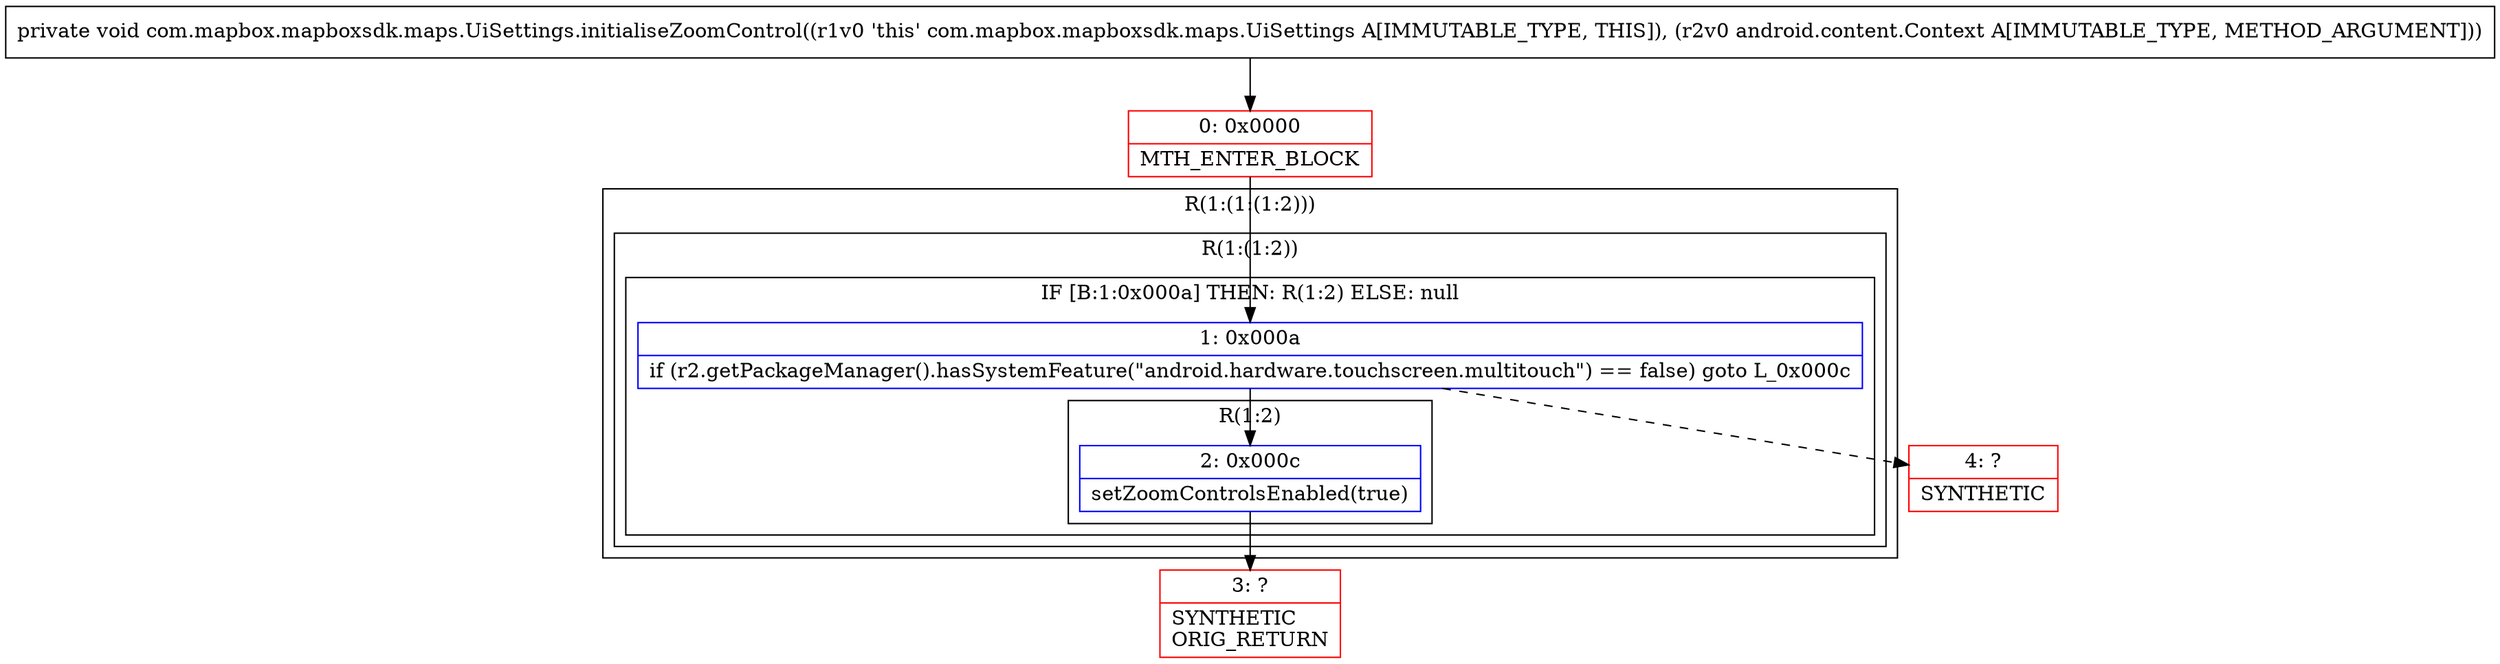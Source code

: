 digraph "CFG forcom.mapbox.mapboxsdk.maps.UiSettings.initialiseZoomControl(Landroid\/content\/Context;)V" {
subgraph cluster_Region_1386741362 {
label = "R(1:(1:(1:2)))";
node [shape=record,color=blue];
subgraph cluster_Region_953089661 {
label = "R(1:(1:2))";
node [shape=record,color=blue];
subgraph cluster_IfRegion_1429705411 {
label = "IF [B:1:0x000a] THEN: R(1:2) ELSE: null";
node [shape=record,color=blue];
Node_1 [shape=record,label="{1\:\ 0x000a|if (r2.getPackageManager().hasSystemFeature(\"android.hardware.touchscreen.multitouch\") == false) goto L_0x000c\l}"];
subgraph cluster_Region_1068138262 {
label = "R(1:2)";
node [shape=record,color=blue];
Node_2 [shape=record,label="{2\:\ 0x000c|setZoomControlsEnabled(true)\l}"];
}
}
}
}
Node_0 [shape=record,color=red,label="{0\:\ 0x0000|MTH_ENTER_BLOCK\l}"];
Node_3 [shape=record,color=red,label="{3\:\ ?|SYNTHETIC\lORIG_RETURN\l}"];
Node_4 [shape=record,color=red,label="{4\:\ ?|SYNTHETIC\l}"];
MethodNode[shape=record,label="{private void com.mapbox.mapboxsdk.maps.UiSettings.initialiseZoomControl((r1v0 'this' com.mapbox.mapboxsdk.maps.UiSettings A[IMMUTABLE_TYPE, THIS]), (r2v0 android.content.Context A[IMMUTABLE_TYPE, METHOD_ARGUMENT])) }"];
MethodNode -> Node_0;
Node_1 -> Node_2;
Node_1 -> Node_4[style=dashed];
Node_2 -> Node_3;
Node_0 -> Node_1;
}


